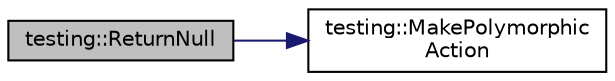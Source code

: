 digraph "testing::ReturnNull"
{
  edge [fontname="Helvetica",fontsize="10",labelfontname="Helvetica",labelfontsize="10"];
  node [fontname="Helvetica",fontsize="10",shape=record];
  rankdir="LR";
  Node1312 [label="testing::ReturnNull",height=0.2,width=0.4,color="black", fillcolor="grey75", style="filled", fontcolor="black"];
  Node1312 -> Node1313 [color="midnightblue",fontsize="10",style="solid",fontname="Helvetica"];
  Node1313 [label="testing::MakePolymorphic\lAction",height=0.2,width=0.4,color="black", fillcolor="white", style="filled",URL="$d0/d75/namespacetesting.html#a36bd06c5ea972c6df0bd9f40a7a94c65"];
}
